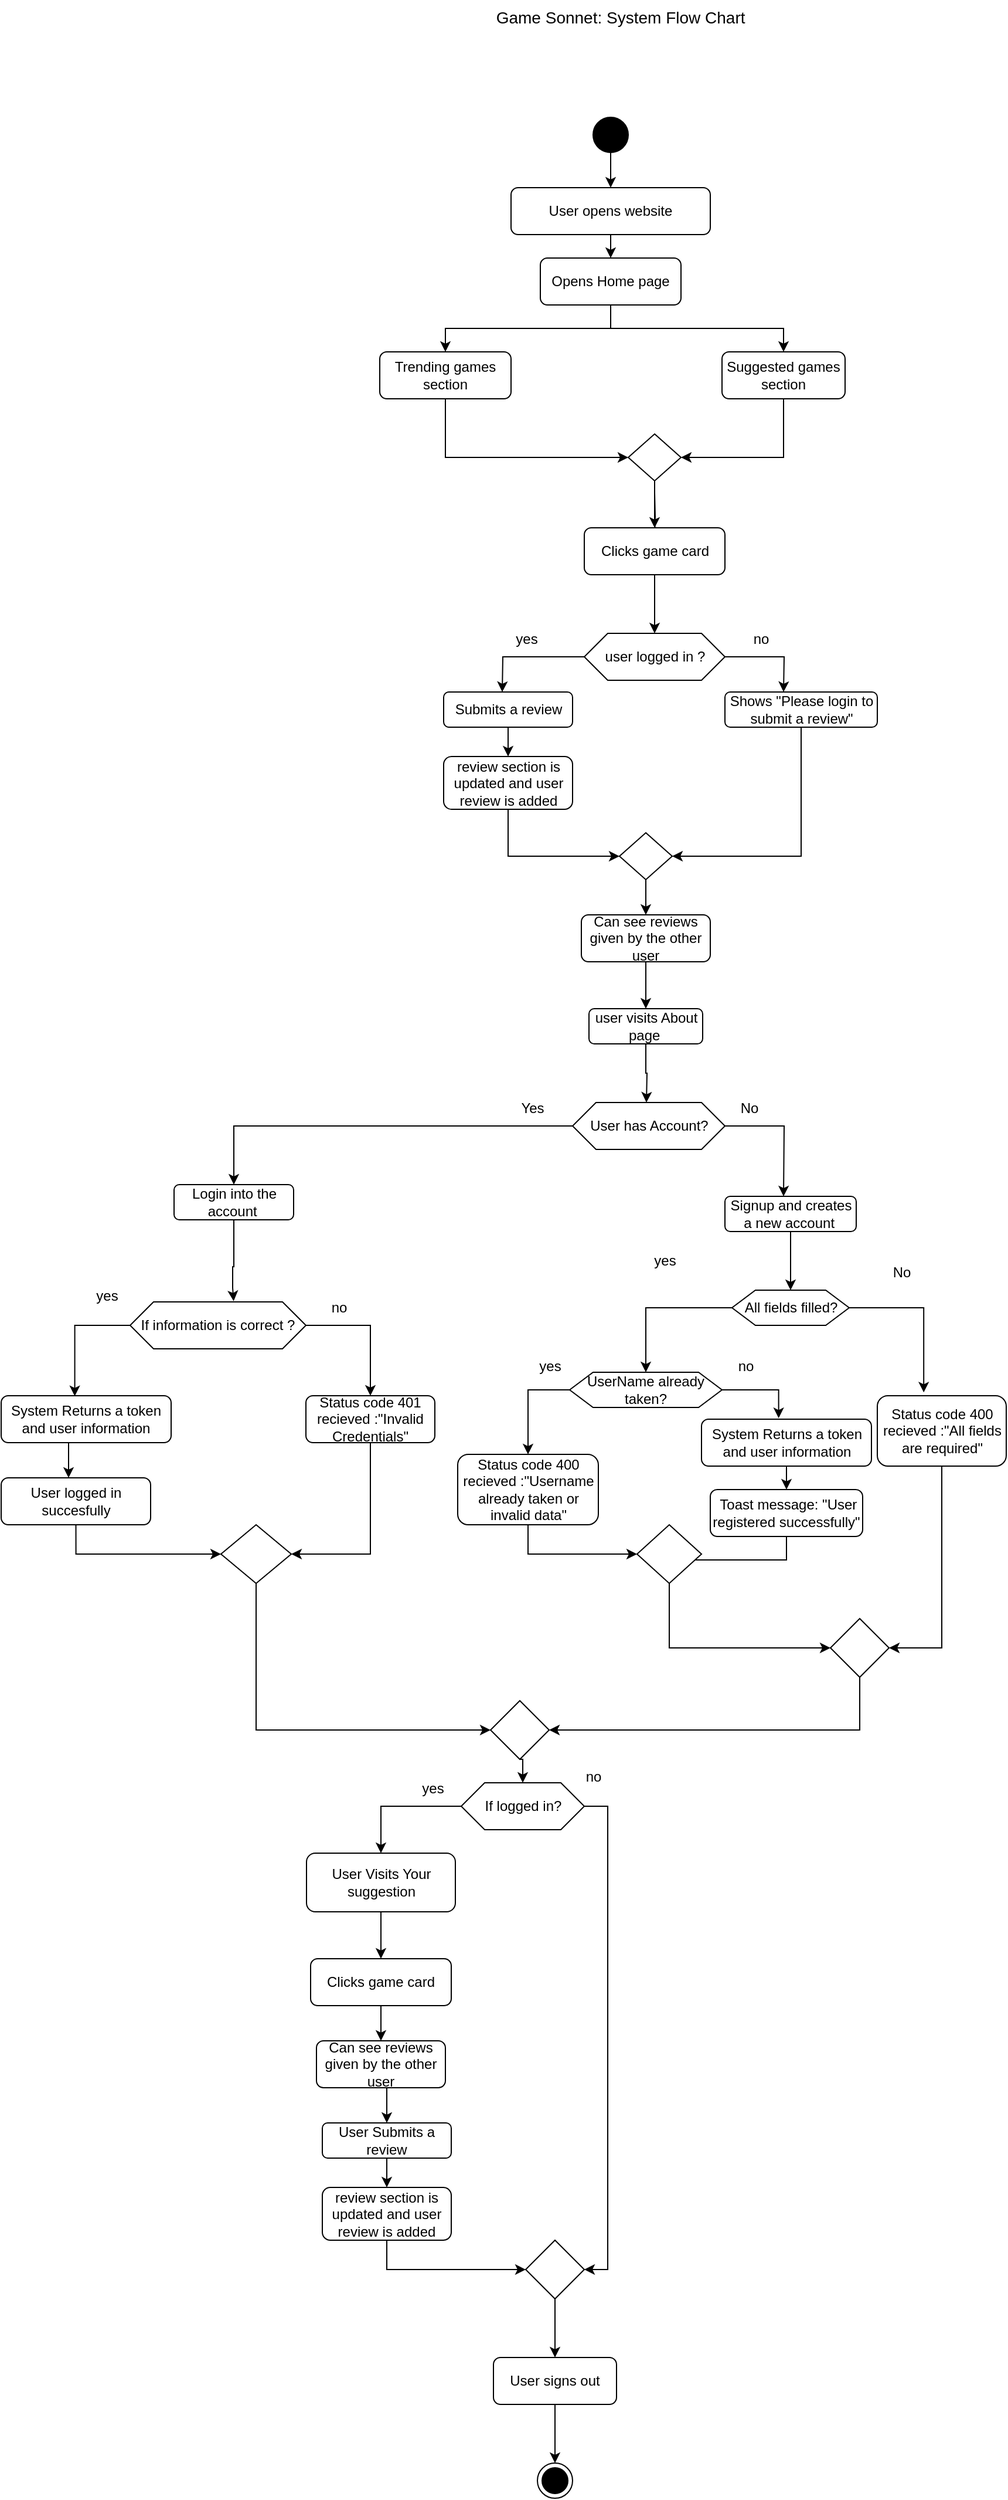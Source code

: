 <mxfile version="28.2.5">
  <diagram name="Page-1" id="YIVfYCuX3nG443W60Bfi">
    <mxGraphModel dx="2592" dy="2413" grid="1" gridSize="10" guides="1" tooltips="1" connect="1" arrows="1" fold="1" page="1" pageScale="1" pageWidth="850" pageHeight="1100" math="0" shadow="0">
      <root>
        <mxCell id="0" />
        <mxCell id="1" parent="0" />
        <mxCell id="9YcQXJ6EILleV2BxyY4R-4" style="edgeStyle=orthogonalEdgeStyle;rounded=0;orthogonalLoop=1;jettySize=auto;html=1;exitX=0.5;exitY=1;exitDx=0;exitDy=0;entryX=0.5;entryY=0;entryDx=0;entryDy=0;" parent="1" source="9YcQXJ6EILleV2BxyY4R-1" target="9YcQXJ6EILleV2BxyY4R-3" edge="1">
          <mxGeometry relative="1" as="geometry" />
        </mxCell>
        <mxCell id="9YcQXJ6EILleV2BxyY4R-1" value="" style="ellipse;fillColor=strokeColor;html=1;" parent="1" vertex="1">
          <mxGeometry x="395" width="30" height="30" as="geometry" />
        </mxCell>
        <mxCell id="9YcQXJ6EILleV2BxyY4R-6" style="edgeStyle=orthogonalEdgeStyle;rounded=0;orthogonalLoop=1;jettySize=auto;html=1;exitX=0.5;exitY=1;exitDx=0;exitDy=0;entryX=0.5;entryY=0;entryDx=0;entryDy=0;" parent="1" source="9YcQXJ6EILleV2BxyY4R-3" target="9YcQXJ6EILleV2BxyY4R-5" edge="1">
          <mxGeometry relative="1" as="geometry" />
        </mxCell>
        <mxCell id="9YcQXJ6EILleV2BxyY4R-3" value="User opens website" style="rounded=1;whiteSpace=wrap;html=1;" parent="1" vertex="1">
          <mxGeometry x="325" y="60" width="170" height="40" as="geometry" />
        </mxCell>
        <mxCell id="9YcQXJ6EILleV2BxyY4R-7" style="edgeStyle=orthogonalEdgeStyle;rounded=0;orthogonalLoop=1;jettySize=auto;html=1;exitX=0.5;exitY=1;exitDx=0;exitDy=0;" parent="1" edge="1">
          <mxGeometry relative="1" as="geometry">
            <mxPoint x="447.5" y="360" as="targetPoint" />
            <mxPoint x="447.5" y="320" as="sourcePoint" />
          </mxGeometry>
        </mxCell>
        <mxCell id="9YcQXJ6EILleV2BxyY4R-10" value="" style="edgeStyle=orthogonalEdgeStyle;rounded=0;orthogonalLoop=1;jettySize=auto;html=1;exitX=0.5;exitY=1;exitDx=0;exitDy=0;" parent="1" source="8ME3EMUmGKI_mtFRvChT-95" target="9YcQXJ6EILleV2BxyY4R-9" edge="1">
          <mxGeometry relative="1" as="geometry">
            <mxPoint x="447.5" y="320" as="sourcePoint" />
          </mxGeometry>
        </mxCell>
        <mxCell id="8ME3EMUmGKI_mtFRvChT-93" style="edgeStyle=orthogonalEdgeStyle;rounded=0;orthogonalLoop=1;jettySize=auto;html=1;exitX=0.5;exitY=1;exitDx=0;exitDy=0;entryX=0.5;entryY=0;entryDx=0;entryDy=0;" edge="1" parent="1" source="9YcQXJ6EILleV2BxyY4R-5" target="8ME3EMUmGKI_mtFRvChT-91">
          <mxGeometry relative="1" as="geometry" />
        </mxCell>
        <mxCell id="8ME3EMUmGKI_mtFRvChT-94" style="edgeStyle=orthogonalEdgeStyle;rounded=0;orthogonalLoop=1;jettySize=auto;html=1;exitX=0.5;exitY=1;exitDx=0;exitDy=0;" edge="1" parent="1" source="9YcQXJ6EILleV2BxyY4R-5" target="8ME3EMUmGKI_mtFRvChT-92">
          <mxGeometry relative="1" as="geometry" />
        </mxCell>
        <mxCell id="9YcQXJ6EILleV2BxyY4R-5" value="Opens Home page" style="rounded=1;whiteSpace=wrap;html=1;" parent="1" vertex="1">
          <mxGeometry x="350" y="120" width="120" height="40" as="geometry" />
        </mxCell>
        <mxCell id="9YcQXJ6EILleV2BxyY4R-12" style="edgeStyle=orthogonalEdgeStyle;rounded=0;orthogonalLoop=1;jettySize=auto;html=1;exitX=1;exitY=0.5;exitDx=0;exitDy=0;" parent="1" source="9YcQXJ6EILleV2BxyY4R-8" edge="1">
          <mxGeometry relative="1" as="geometry">
            <mxPoint x="557.5" y="490" as="targetPoint" />
          </mxGeometry>
        </mxCell>
        <mxCell id="9YcQXJ6EILleV2BxyY4R-14" style="edgeStyle=orthogonalEdgeStyle;rounded=0;orthogonalLoop=1;jettySize=auto;html=1;exitX=0;exitY=0.5;exitDx=0;exitDy=0;" parent="1" source="9YcQXJ6EILleV2BxyY4R-8" edge="1">
          <mxGeometry relative="1" as="geometry">
            <mxPoint x="317.5" y="490" as="targetPoint" />
          </mxGeometry>
        </mxCell>
        <mxCell id="9YcQXJ6EILleV2BxyY4R-8" value="user logged in ?" style="shape=hexagon;perimeter=hexagonPerimeter2;whiteSpace=wrap;html=1;fixedSize=1;" parent="1" vertex="1">
          <mxGeometry x="387.5" y="440" width="120" height="40" as="geometry" />
        </mxCell>
        <mxCell id="9YcQXJ6EILleV2BxyY4R-11" style="edgeStyle=orthogonalEdgeStyle;rounded=0;orthogonalLoop=1;jettySize=auto;html=1;exitX=0.5;exitY=1;exitDx=0;exitDy=0;entryX=0.5;entryY=0;entryDx=0;entryDy=0;" parent="1" source="9YcQXJ6EILleV2BxyY4R-9" target="9YcQXJ6EILleV2BxyY4R-8" edge="1">
          <mxGeometry relative="1" as="geometry" />
        </mxCell>
        <mxCell id="9YcQXJ6EILleV2BxyY4R-9" value="Clicks game card" style="rounded=1;whiteSpace=wrap;html=1;" parent="1" vertex="1">
          <mxGeometry x="387.5" y="350" width="120" height="40" as="geometry" />
        </mxCell>
        <mxCell id="9YcQXJ6EILleV2BxyY4R-13" value="no" style="text;html=1;align=center;verticalAlign=middle;resizable=0;points=[];autosize=1;strokeColor=none;fillColor=none;" parent="1" vertex="1">
          <mxGeometry x="517.5" y="430" width="40" height="30" as="geometry" />
        </mxCell>
        <mxCell id="9YcQXJ6EILleV2BxyY4R-15" value="yes" style="text;html=1;align=center;verticalAlign=middle;resizable=0;points=[];autosize=1;strokeColor=none;fillColor=none;" parent="1" vertex="1">
          <mxGeometry x="317.5" y="430" width="40" height="30" as="geometry" />
        </mxCell>
        <mxCell id="8ME3EMUmGKI_mtFRvChT-4" style="edgeStyle=orthogonalEdgeStyle;rounded=0;orthogonalLoop=1;jettySize=auto;html=1;exitX=0.5;exitY=1;exitDx=0;exitDy=0;entryX=0.5;entryY=0;entryDx=0;entryDy=0;" edge="1" parent="1" source="9YcQXJ6EILleV2BxyY4R-16" target="8ME3EMUmGKI_mtFRvChT-3">
          <mxGeometry relative="1" as="geometry" />
        </mxCell>
        <mxCell id="9YcQXJ6EILleV2BxyY4R-16" value="Submits a review" style="rounded=1;whiteSpace=wrap;html=1;" parent="1" vertex="1">
          <mxGeometry x="267.5" y="490" width="110" height="30" as="geometry" />
        </mxCell>
        <mxCell id="8ME3EMUmGKI_mtFRvChT-5" style="edgeStyle=orthogonalEdgeStyle;rounded=0;orthogonalLoop=1;jettySize=auto;html=1;exitX=0.5;exitY=1;exitDx=0;exitDy=0;entryX=1;entryY=0.5;entryDx=0;entryDy=0;" edge="1" parent="1" source="8ME3EMUmGKI_mtFRvChT-1" target="8ME3EMUmGKI_mtFRvChT-6">
          <mxGeometry relative="1" as="geometry">
            <mxPoint x="572.5" y="600" as="targetPoint" />
          </mxGeometry>
        </mxCell>
        <mxCell id="8ME3EMUmGKI_mtFRvChT-1" value="Shows &quot;Please login to submit a review&quot;" style="rounded=1;whiteSpace=wrap;html=1;" vertex="1" parent="1">
          <mxGeometry x="507.5" y="490" width="130" height="30" as="geometry" />
        </mxCell>
        <mxCell id="8ME3EMUmGKI_mtFRvChT-11" style="edgeStyle=orthogonalEdgeStyle;rounded=0;orthogonalLoop=1;jettySize=auto;html=1;exitX=0.5;exitY=1;exitDx=0;exitDy=0;entryX=0.5;entryY=0;entryDx=0;entryDy=0;" edge="1" parent="1" source="8ME3EMUmGKI_mtFRvChT-2" target="8ME3EMUmGKI_mtFRvChT-9">
          <mxGeometry relative="1" as="geometry" />
        </mxCell>
        <mxCell id="8ME3EMUmGKI_mtFRvChT-2" value="Can see reviews given by the other user" style="rounded=1;whiteSpace=wrap;html=1;" vertex="1" parent="1">
          <mxGeometry x="385" y="680" width="110" height="40" as="geometry" />
        </mxCell>
        <mxCell id="8ME3EMUmGKI_mtFRvChT-7" style="edgeStyle=orthogonalEdgeStyle;rounded=0;orthogonalLoop=1;jettySize=auto;html=1;exitX=0.5;exitY=1;exitDx=0;exitDy=0;entryX=0;entryY=0.5;entryDx=0;entryDy=0;" edge="1" parent="1" source="8ME3EMUmGKI_mtFRvChT-3" target="8ME3EMUmGKI_mtFRvChT-6">
          <mxGeometry relative="1" as="geometry" />
        </mxCell>
        <mxCell id="8ME3EMUmGKI_mtFRvChT-3" value="review section is updated and user review is added" style="rounded=1;whiteSpace=wrap;html=1;" vertex="1" parent="1">
          <mxGeometry x="267.5" y="545" width="110" height="45" as="geometry" />
        </mxCell>
        <mxCell id="8ME3EMUmGKI_mtFRvChT-8" style="edgeStyle=orthogonalEdgeStyle;rounded=0;orthogonalLoop=1;jettySize=auto;html=1;exitX=0.5;exitY=1;exitDx=0;exitDy=0;entryX=0.5;entryY=0;entryDx=0;entryDy=0;" edge="1" parent="1" source="8ME3EMUmGKI_mtFRvChT-6" target="8ME3EMUmGKI_mtFRvChT-2">
          <mxGeometry relative="1" as="geometry" />
        </mxCell>
        <mxCell id="8ME3EMUmGKI_mtFRvChT-6" value="" style="rhombus;whiteSpace=wrap;html=1;" vertex="1" parent="1">
          <mxGeometry x="417.5" y="610" width="45" height="40" as="geometry" />
        </mxCell>
        <mxCell id="8ME3EMUmGKI_mtFRvChT-13" style="edgeStyle=orthogonalEdgeStyle;rounded=0;orthogonalLoop=1;jettySize=auto;html=1;exitX=0.5;exitY=1;exitDx=0;exitDy=0;" edge="1" parent="1" source="8ME3EMUmGKI_mtFRvChT-9">
          <mxGeometry relative="1" as="geometry">
            <mxPoint x="440.5" y="840" as="targetPoint" />
          </mxGeometry>
        </mxCell>
        <mxCell id="8ME3EMUmGKI_mtFRvChT-9" value="user visits About page&amp;nbsp;" style="rounded=1;whiteSpace=wrap;html=1;" vertex="1" parent="1">
          <mxGeometry x="391.5" y="760" width="97" height="30" as="geometry" />
        </mxCell>
        <mxCell id="8ME3EMUmGKI_mtFRvChT-15" style="edgeStyle=orthogonalEdgeStyle;rounded=0;orthogonalLoop=1;jettySize=auto;html=1;exitX=1;exitY=0.5;exitDx=0;exitDy=0;" edge="1" parent="1" source="8ME3EMUmGKI_mtFRvChT-14">
          <mxGeometry relative="1" as="geometry">
            <mxPoint x="557.5" y="920" as="targetPoint" />
          </mxGeometry>
        </mxCell>
        <mxCell id="8ME3EMUmGKI_mtFRvChT-16" style="edgeStyle=orthogonalEdgeStyle;rounded=0;orthogonalLoop=1;jettySize=auto;html=1;exitX=0;exitY=0.5;exitDx=0;exitDy=0;entryX=0.5;entryY=0;entryDx=0;entryDy=0;" edge="1" parent="1" source="8ME3EMUmGKI_mtFRvChT-14" target="8ME3EMUmGKI_mtFRvChT-17">
          <mxGeometry relative="1" as="geometry">
            <mxPoint x="317.5" y="920" as="targetPoint" />
          </mxGeometry>
        </mxCell>
        <mxCell id="8ME3EMUmGKI_mtFRvChT-14" value="User has Account?" style="shape=hexagon;perimeter=hexagonPerimeter2;whiteSpace=wrap;html=1;fixedSize=1;" vertex="1" parent="1">
          <mxGeometry x="377.5" y="840" width="130" height="40" as="geometry" />
        </mxCell>
        <mxCell id="8ME3EMUmGKI_mtFRvChT-17" value="Login into the account&amp;nbsp;" style="rounded=1;whiteSpace=wrap;html=1;" vertex="1" parent="1">
          <mxGeometry x="37.5" y="910" width="102" height="30" as="geometry" />
        </mxCell>
        <mxCell id="8ME3EMUmGKI_mtFRvChT-31" style="edgeStyle=orthogonalEdgeStyle;rounded=0;orthogonalLoop=1;jettySize=auto;html=1;exitX=0.5;exitY=1;exitDx=0;exitDy=0;entryX=0.5;entryY=0;entryDx=0;entryDy=0;" edge="1" parent="1" source="8ME3EMUmGKI_mtFRvChT-18" target="8ME3EMUmGKI_mtFRvChT-30">
          <mxGeometry relative="1" as="geometry" />
        </mxCell>
        <mxCell id="8ME3EMUmGKI_mtFRvChT-18" value="Signup and creates a new account&amp;nbsp;" style="rounded=1;whiteSpace=wrap;html=1;" vertex="1" parent="1">
          <mxGeometry x="507.5" y="920" width="112" height="30" as="geometry" />
        </mxCell>
        <mxCell id="8ME3EMUmGKI_mtFRvChT-19" value="&lt;font style=&quot;font-size: 14px;&quot;&gt;Game Sonnet: System Flow Chart&amp;nbsp;&lt;/font&gt;" style="text;html=1;align=center;verticalAlign=middle;resizable=0;points=[];autosize=1;strokeColor=none;fillColor=none;" vertex="1" parent="1">
          <mxGeometry x="300" y="-100" width="240" height="30" as="geometry" />
        </mxCell>
        <mxCell id="8ME3EMUmGKI_mtFRvChT-20" value="Yes" style="text;html=1;align=center;verticalAlign=middle;resizable=0;points=[];autosize=1;strokeColor=none;fillColor=none;" vertex="1" parent="1">
          <mxGeometry x="322.5" y="830" width="40" height="30" as="geometry" />
        </mxCell>
        <mxCell id="8ME3EMUmGKI_mtFRvChT-21" value="No" style="text;html=1;align=center;verticalAlign=middle;resizable=0;points=[];autosize=1;strokeColor=none;fillColor=none;" vertex="1" parent="1">
          <mxGeometry x="507.5" y="830" width="40" height="30" as="geometry" />
        </mxCell>
        <mxCell id="8ME3EMUmGKI_mtFRvChT-51" style="edgeStyle=orthogonalEdgeStyle;rounded=0;orthogonalLoop=1;jettySize=auto;html=1;exitX=0.5;exitY=1;exitDx=0;exitDy=0;" edge="1" parent="1">
          <mxGeometry relative="1" as="geometry">
            <mxPoint x="-52.5" y="1160" as="targetPoint" />
            <mxPoint x="-50" y="1130" as="sourcePoint" />
            <Array as="points">
              <mxPoint x="-52.5" y="1130" />
            </Array>
          </mxGeometry>
        </mxCell>
        <mxCell id="8ME3EMUmGKI_mtFRvChT-27" style="edgeStyle=orthogonalEdgeStyle;rounded=0;orthogonalLoop=1;jettySize=auto;html=1;exitX=1;exitY=0.5;exitDx=0;exitDy=0;entryX=0.5;entryY=0;entryDx=0;entryDy=0;" edge="1" parent="1" source="8ME3EMUmGKI_mtFRvChT-26" target="8ME3EMUmGKI_mtFRvChT-47">
          <mxGeometry relative="1" as="geometry">
            <mxPoint x="227.5" y="1080" as="targetPoint" />
            <Array as="points">
              <mxPoint x="205.5" y="1030" />
            </Array>
          </mxGeometry>
        </mxCell>
        <mxCell id="8ME3EMUmGKI_mtFRvChT-28" style="edgeStyle=orthogonalEdgeStyle;rounded=0;orthogonalLoop=1;jettySize=auto;html=1;exitX=0;exitY=0.5;exitDx=0;exitDy=0;entryX=0.433;entryY=0.009;entryDx=0;entryDy=0;entryPerimeter=0;" edge="1" parent="1" source="8ME3EMUmGKI_mtFRvChT-26" target="8ME3EMUmGKI_mtFRvChT-64">
          <mxGeometry relative="1" as="geometry">
            <mxPoint x="-50.029" y="1090" as="targetPoint" />
          </mxGeometry>
        </mxCell>
        <mxCell id="8ME3EMUmGKI_mtFRvChT-26" value="If information is correct ?" style="shape=hexagon;perimeter=hexagonPerimeter2;whiteSpace=wrap;html=1;fixedSize=1;" vertex="1" parent="1">
          <mxGeometry y="1010" width="150" height="40" as="geometry" />
        </mxCell>
        <mxCell id="8ME3EMUmGKI_mtFRvChT-33" style="edgeStyle=orthogonalEdgeStyle;rounded=0;orthogonalLoop=1;jettySize=auto;html=1;exitX=0;exitY=0.5;exitDx=0;exitDy=0;entryX=0.5;entryY=0;entryDx=0;entryDy=0;" edge="1" parent="1" source="8ME3EMUmGKI_mtFRvChT-30" target="8ME3EMUmGKI_mtFRvChT-34">
          <mxGeometry relative="1" as="geometry">
            <mxPoint x="427.5" y="1090" as="targetPoint" />
          </mxGeometry>
        </mxCell>
        <mxCell id="8ME3EMUmGKI_mtFRvChT-35" style="edgeStyle=orthogonalEdgeStyle;rounded=0;orthogonalLoop=1;jettySize=auto;html=1;exitX=1;exitY=0.5;exitDx=0;exitDy=0;entryX=0.36;entryY=-0.047;entryDx=0;entryDy=0;entryPerimeter=0;" edge="1" parent="1" source="8ME3EMUmGKI_mtFRvChT-30" target="8ME3EMUmGKI_mtFRvChT-32">
          <mxGeometry relative="1" as="geometry" />
        </mxCell>
        <mxCell id="8ME3EMUmGKI_mtFRvChT-30" value="All fields filled?" style="shape=hexagon;perimeter=hexagonPerimeter2;whiteSpace=wrap;html=1;fixedSize=1;" vertex="1" parent="1">
          <mxGeometry x="513.5" y="1000" width="100" height="30" as="geometry" />
        </mxCell>
        <mxCell id="8ME3EMUmGKI_mtFRvChT-61" style="edgeStyle=orthogonalEdgeStyle;rounded=0;orthogonalLoop=1;jettySize=auto;html=1;exitX=0.5;exitY=1;exitDx=0;exitDy=0;entryX=1;entryY=0.5;entryDx=0;entryDy=0;" edge="1" parent="1" source="8ME3EMUmGKI_mtFRvChT-32" target="8ME3EMUmGKI_mtFRvChT-59">
          <mxGeometry relative="1" as="geometry" />
        </mxCell>
        <mxCell id="8ME3EMUmGKI_mtFRvChT-32" value="Status code 400 recieved :&quot;All fields are required&quot;" style="rounded=1;whiteSpace=wrap;html=1;" vertex="1" parent="1">
          <mxGeometry x="637.5" y="1090" width="110" height="60" as="geometry" />
        </mxCell>
        <mxCell id="8ME3EMUmGKI_mtFRvChT-37" style="edgeStyle=orthogonalEdgeStyle;rounded=0;orthogonalLoop=1;jettySize=auto;html=1;exitX=1;exitY=0.5;exitDx=0;exitDy=0;entryX=0.454;entryY=-0.021;entryDx=0;entryDy=0;entryPerimeter=0;" edge="1" parent="1" source="8ME3EMUmGKI_mtFRvChT-34" target="8ME3EMUmGKI_mtFRvChT-65">
          <mxGeometry relative="1" as="geometry">
            <mxPoint x="554.5" y="1110" as="targetPoint" />
          </mxGeometry>
        </mxCell>
        <mxCell id="8ME3EMUmGKI_mtFRvChT-40" style="edgeStyle=orthogonalEdgeStyle;rounded=0;orthogonalLoop=1;jettySize=auto;html=1;exitX=0;exitY=0.5;exitDx=0;exitDy=0;entryX=0.5;entryY=0;entryDx=0;entryDy=0;" edge="1" parent="1" source="8ME3EMUmGKI_mtFRvChT-34" target="8ME3EMUmGKI_mtFRvChT-39">
          <mxGeometry relative="1" as="geometry" />
        </mxCell>
        <mxCell id="8ME3EMUmGKI_mtFRvChT-34" value="UserName already taken?" style="shape=hexagon;perimeter=hexagonPerimeter2;whiteSpace=wrap;html=1;fixedSize=1;" vertex="1" parent="1">
          <mxGeometry x="375" y="1070" width="130" height="30" as="geometry" />
        </mxCell>
        <mxCell id="8ME3EMUmGKI_mtFRvChT-57" style="edgeStyle=orthogonalEdgeStyle;rounded=0;orthogonalLoop=1;jettySize=auto;html=1;exitX=0.5;exitY=1;exitDx=0;exitDy=0;entryX=1;entryY=0.5;entryDx=0;entryDy=0;" edge="1" parent="1" source="8ME3EMUmGKI_mtFRvChT-36" target="8ME3EMUmGKI_mtFRvChT-56">
          <mxGeometry relative="1" as="geometry" />
        </mxCell>
        <mxCell id="8ME3EMUmGKI_mtFRvChT-36" value="&amp;nbsp;Toast message: &quot;User registered successfully&quot;" style="rounded=1;whiteSpace=wrap;html=1;" vertex="1" parent="1">
          <mxGeometry x="495" y="1170" width="130" height="40" as="geometry" />
        </mxCell>
        <mxCell id="8ME3EMUmGKI_mtFRvChT-38" value="no" style="text;html=1;align=center;verticalAlign=middle;resizable=0;points=[];autosize=1;strokeColor=none;fillColor=none;" vertex="1" parent="1">
          <mxGeometry x="505" y="1050" width="40" height="30" as="geometry" />
        </mxCell>
        <mxCell id="8ME3EMUmGKI_mtFRvChT-58" style="edgeStyle=orthogonalEdgeStyle;rounded=0;orthogonalLoop=1;jettySize=auto;html=1;exitX=0.5;exitY=1;exitDx=0;exitDy=0;entryX=0;entryY=0.5;entryDx=0;entryDy=0;" edge="1" parent="1" source="8ME3EMUmGKI_mtFRvChT-39" target="8ME3EMUmGKI_mtFRvChT-56">
          <mxGeometry relative="1" as="geometry" />
        </mxCell>
        <mxCell id="8ME3EMUmGKI_mtFRvChT-39" value="Status code 400 recieved :&quot;Username already taken or invalid data&quot;" style="rounded=1;whiteSpace=wrap;html=1;" vertex="1" parent="1">
          <mxGeometry x="279.5" y="1140" width="120" height="60" as="geometry" />
        </mxCell>
        <mxCell id="8ME3EMUmGKI_mtFRvChT-42" value="yes" style="text;html=1;align=center;verticalAlign=middle;resizable=0;points=[];autosize=1;strokeColor=none;fillColor=none;" vertex="1" parent="1">
          <mxGeometry x="337.5" y="1050" width="40" height="30" as="geometry" />
        </mxCell>
        <mxCell id="8ME3EMUmGKI_mtFRvChT-43" value="No" style="text;html=1;align=center;verticalAlign=middle;resizable=0;points=[];autosize=1;strokeColor=none;fillColor=none;" vertex="1" parent="1">
          <mxGeometry x="637.5" y="970" width="40" height="30" as="geometry" />
        </mxCell>
        <mxCell id="8ME3EMUmGKI_mtFRvChT-44" value="yes" style="text;html=1;align=center;verticalAlign=middle;resizable=0;points=[];autosize=1;strokeColor=none;fillColor=none;" vertex="1" parent="1">
          <mxGeometry x="435.5" y="960" width="40" height="30" as="geometry" />
        </mxCell>
        <mxCell id="8ME3EMUmGKI_mtFRvChT-55" style="edgeStyle=orthogonalEdgeStyle;rounded=0;orthogonalLoop=1;jettySize=auto;html=1;exitX=0.5;exitY=1;exitDx=0;exitDy=0;entryX=1;entryY=0.5;entryDx=0;entryDy=0;" edge="1" parent="1" source="8ME3EMUmGKI_mtFRvChT-47" target="8ME3EMUmGKI_mtFRvChT-53">
          <mxGeometry relative="1" as="geometry" />
        </mxCell>
        <mxCell id="8ME3EMUmGKI_mtFRvChT-47" value="Status code 401 recieved :&quot;Invalid Credentials&quot;" style="rounded=1;whiteSpace=wrap;html=1;" vertex="1" parent="1">
          <mxGeometry x="150" y="1090" width="110" height="40" as="geometry" />
        </mxCell>
        <mxCell id="8ME3EMUmGKI_mtFRvChT-48" value="yes" style="text;html=1;align=center;verticalAlign=middle;resizable=0;points=[];autosize=1;strokeColor=none;fillColor=none;" vertex="1" parent="1">
          <mxGeometry x="-40" y="990" width="40" height="30" as="geometry" />
        </mxCell>
        <mxCell id="8ME3EMUmGKI_mtFRvChT-49" value="no" style="text;html=1;align=center;verticalAlign=middle;resizable=0;points=[];autosize=1;strokeColor=none;fillColor=none;" vertex="1" parent="1">
          <mxGeometry x="157.5" y="1000" width="40" height="30" as="geometry" />
        </mxCell>
        <mxCell id="8ME3EMUmGKI_mtFRvChT-50" style="edgeStyle=orthogonalEdgeStyle;rounded=0;orthogonalLoop=1;jettySize=auto;html=1;exitX=0.5;exitY=1;exitDx=0;exitDy=0;entryX=0.589;entryY=-0.016;entryDx=0;entryDy=0;entryPerimeter=0;" edge="1" parent="1" source="8ME3EMUmGKI_mtFRvChT-17" target="8ME3EMUmGKI_mtFRvChT-26">
          <mxGeometry relative="1" as="geometry">
            <Array as="points">
              <mxPoint x="88.5" y="980" />
              <mxPoint x="87.5" y="980" />
              <mxPoint x="87.5" y="998" />
              <mxPoint x="88.5" y="998" />
            </Array>
          </mxGeometry>
        </mxCell>
        <mxCell id="8ME3EMUmGKI_mtFRvChT-54" style="edgeStyle=orthogonalEdgeStyle;rounded=0;orthogonalLoop=1;jettySize=auto;html=1;exitX=0.5;exitY=1;exitDx=0;exitDy=0;" edge="1" parent="1" source="8ME3EMUmGKI_mtFRvChT-52" target="8ME3EMUmGKI_mtFRvChT-53">
          <mxGeometry relative="1" as="geometry" />
        </mxCell>
        <mxCell id="8ME3EMUmGKI_mtFRvChT-52" value="User logged in succesfully" style="rounded=1;whiteSpace=wrap;html=1;" vertex="1" parent="1">
          <mxGeometry x="-110" y="1160" width="127.5" height="40" as="geometry" />
        </mxCell>
        <mxCell id="8ME3EMUmGKI_mtFRvChT-67" style="edgeStyle=orthogonalEdgeStyle;rounded=0;orthogonalLoop=1;jettySize=auto;html=1;exitX=0.5;exitY=1;exitDx=0;exitDy=0;entryX=0;entryY=0.5;entryDx=0;entryDy=0;" edge="1" parent="1" source="8ME3EMUmGKI_mtFRvChT-53" target="8ME3EMUmGKI_mtFRvChT-68">
          <mxGeometry relative="1" as="geometry">
            <mxPoint x="167.5" y="1400" as="targetPoint" />
          </mxGeometry>
        </mxCell>
        <mxCell id="8ME3EMUmGKI_mtFRvChT-53" value="" style="rhombus;whiteSpace=wrap;html=1;" vertex="1" parent="1">
          <mxGeometry x="77.5" y="1200" width="60" height="50" as="geometry" />
        </mxCell>
        <mxCell id="8ME3EMUmGKI_mtFRvChT-60" style="edgeStyle=orthogonalEdgeStyle;rounded=0;orthogonalLoop=1;jettySize=auto;html=1;exitX=0.5;exitY=1;exitDx=0;exitDy=0;entryX=0;entryY=0.5;entryDx=0;entryDy=0;" edge="1" parent="1" source="8ME3EMUmGKI_mtFRvChT-56" target="8ME3EMUmGKI_mtFRvChT-59">
          <mxGeometry relative="1" as="geometry" />
        </mxCell>
        <mxCell id="8ME3EMUmGKI_mtFRvChT-56" value="" style="rhombus;whiteSpace=wrap;html=1;" vertex="1" parent="1">
          <mxGeometry x="432.5" y="1200" width="55" height="50" as="geometry" />
        </mxCell>
        <mxCell id="8ME3EMUmGKI_mtFRvChT-69" style="edgeStyle=orthogonalEdgeStyle;rounded=0;orthogonalLoop=1;jettySize=auto;html=1;exitX=0.5;exitY=1;exitDx=0;exitDy=0;entryX=1;entryY=0.5;entryDx=0;entryDy=0;" edge="1" parent="1" source="8ME3EMUmGKI_mtFRvChT-59" target="8ME3EMUmGKI_mtFRvChT-68">
          <mxGeometry relative="1" as="geometry" />
        </mxCell>
        <mxCell id="8ME3EMUmGKI_mtFRvChT-59" value="" style="rhombus;whiteSpace=wrap;html=1;" vertex="1" parent="1">
          <mxGeometry x="597.5" y="1280" width="50" height="50" as="geometry" />
        </mxCell>
        <mxCell id="8ME3EMUmGKI_mtFRvChT-64" value="System Returns a token and user information" style="rounded=1;whiteSpace=wrap;html=1;" vertex="1" parent="1">
          <mxGeometry x="-110" y="1090" width="145" height="40" as="geometry" />
        </mxCell>
        <mxCell id="8ME3EMUmGKI_mtFRvChT-66" style="edgeStyle=orthogonalEdgeStyle;rounded=0;orthogonalLoop=1;jettySize=auto;html=1;exitX=0.5;exitY=1;exitDx=0;exitDy=0;entryX=0.5;entryY=0;entryDx=0;entryDy=0;" edge="1" parent="1" source="8ME3EMUmGKI_mtFRvChT-65" target="8ME3EMUmGKI_mtFRvChT-36">
          <mxGeometry relative="1" as="geometry" />
        </mxCell>
        <mxCell id="8ME3EMUmGKI_mtFRvChT-65" value="System Returns a token and user information" style="rounded=1;whiteSpace=wrap;html=1;" vertex="1" parent="1">
          <mxGeometry x="487.5" y="1110" width="145" height="40" as="geometry" />
        </mxCell>
        <mxCell id="8ME3EMUmGKI_mtFRvChT-71" style="edgeStyle=orthogonalEdgeStyle;rounded=0;orthogonalLoop=1;jettySize=auto;html=1;exitX=0.5;exitY=1;exitDx=0;exitDy=0;entryX=0.5;entryY=0;entryDx=0;entryDy=0;" edge="1" parent="1" source="8ME3EMUmGKI_mtFRvChT-68" target="8ME3EMUmGKI_mtFRvChT-70">
          <mxGeometry relative="1" as="geometry" />
        </mxCell>
        <mxCell id="8ME3EMUmGKI_mtFRvChT-68" value="" style="rhombus;whiteSpace=wrap;html=1;" vertex="1" parent="1">
          <mxGeometry x="307.5" y="1350" width="50" height="50" as="geometry" />
        </mxCell>
        <mxCell id="8ME3EMUmGKI_mtFRvChT-72" style="edgeStyle=orthogonalEdgeStyle;rounded=0;orthogonalLoop=1;jettySize=auto;html=1;exitX=1;exitY=0.5;exitDx=0;exitDy=0;entryX=1;entryY=0.5;entryDx=0;entryDy=0;" edge="1" parent="1" source="8ME3EMUmGKI_mtFRvChT-70" target="8ME3EMUmGKI_mtFRvChT-86">
          <mxGeometry relative="1" as="geometry">
            <mxPoint x="437.5" y="1660" as="targetPoint" />
          </mxGeometry>
        </mxCell>
        <mxCell id="8ME3EMUmGKI_mtFRvChT-74" style="edgeStyle=orthogonalEdgeStyle;rounded=0;orthogonalLoop=1;jettySize=auto;html=1;exitX=0;exitY=0.5;exitDx=0;exitDy=0;entryX=0.5;entryY=0;entryDx=0;entryDy=0;" edge="1" parent="1" source="8ME3EMUmGKI_mtFRvChT-70" target="8ME3EMUmGKI_mtFRvChT-73">
          <mxGeometry relative="1" as="geometry" />
        </mxCell>
        <mxCell id="8ME3EMUmGKI_mtFRvChT-70" value="If logged in?" style="shape=hexagon;perimeter=hexagonPerimeter2;whiteSpace=wrap;html=1;fixedSize=1;" vertex="1" parent="1">
          <mxGeometry x="282.5" y="1420" width="105" height="40" as="geometry" />
        </mxCell>
        <mxCell id="8ME3EMUmGKI_mtFRvChT-78" style="edgeStyle=orthogonalEdgeStyle;rounded=0;orthogonalLoop=1;jettySize=auto;html=1;exitX=0.5;exitY=1;exitDx=0;exitDy=0;entryX=0.5;entryY=0;entryDx=0;entryDy=0;" edge="1" parent="1" source="8ME3EMUmGKI_mtFRvChT-73" target="8ME3EMUmGKI_mtFRvChT-77">
          <mxGeometry relative="1" as="geometry" />
        </mxCell>
        <mxCell id="8ME3EMUmGKI_mtFRvChT-73" value="User Visits Your suggestion" style="rounded=1;whiteSpace=wrap;html=1;" vertex="1" parent="1">
          <mxGeometry x="150.5" y="1480" width="127" height="50" as="geometry" />
        </mxCell>
        <mxCell id="8ME3EMUmGKI_mtFRvChT-75" value="yes" style="text;html=1;align=center;verticalAlign=middle;resizable=0;points=[];autosize=1;strokeColor=none;fillColor=none;" vertex="1" parent="1">
          <mxGeometry x="237.5" y="1410" width="40" height="30" as="geometry" />
        </mxCell>
        <mxCell id="8ME3EMUmGKI_mtFRvChT-76" value="no" style="text;html=1;align=center;verticalAlign=middle;resizable=0;points=[];autosize=1;strokeColor=none;fillColor=none;" vertex="1" parent="1">
          <mxGeometry x="375" y="1400" width="40" height="30" as="geometry" />
        </mxCell>
        <mxCell id="8ME3EMUmGKI_mtFRvChT-80" style="edgeStyle=orthogonalEdgeStyle;rounded=0;orthogonalLoop=1;jettySize=auto;html=1;exitX=0.5;exitY=1;exitDx=0;exitDy=0;entryX=0.5;entryY=0;entryDx=0;entryDy=0;" edge="1" parent="1" source="8ME3EMUmGKI_mtFRvChT-77" target="8ME3EMUmGKI_mtFRvChT-79">
          <mxGeometry relative="1" as="geometry" />
        </mxCell>
        <mxCell id="8ME3EMUmGKI_mtFRvChT-77" value="Clicks game card" style="rounded=1;whiteSpace=wrap;html=1;" vertex="1" parent="1">
          <mxGeometry x="154" y="1570" width="120" height="40" as="geometry" />
        </mxCell>
        <mxCell id="8ME3EMUmGKI_mtFRvChT-84" style="edgeStyle=orthogonalEdgeStyle;rounded=0;orthogonalLoop=1;jettySize=auto;html=1;exitX=0.5;exitY=1;exitDx=0;exitDy=0;entryX=0.5;entryY=0;entryDx=0;entryDy=0;" edge="1" parent="1" source="8ME3EMUmGKI_mtFRvChT-79" target="8ME3EMUmGKI_mtFRvChT-82">
          <mxGeometry relative="1" as="geometry" />
        </mxCell>
        <mxCell id="8ME3EMUmGKI_mtFRvChT-79" value="Can see reviews given by the other user" style="rounded=1;whiteSpace=wrap;html=1;" vertex="1" parent="1">
          <mxGeometry x="159" y="1640" width="110" height="40" as="geometry" />
        </mxCell>
        <mxCell id="8ME3EMUmGKI_mtFRvChT-81" style="edgeStyle=orthogonalEdgeStyle;rounded=0;orthogonalLoop=1;jettySize=auto;html=1;exitX=0.5;exitY=1;exitDx=0;exitDy=0;entryX=0.5;entryY=0;entryDx=0;entryDy=0;" edge="1" parent="1" source="8ME3EMUmGKI_mtFRvChT-82" target="8ME3EMUmGKI_mtFRvChT-83">
          <mxGeometry relative="1" as="geometry" />
        </mxCell>
        <mxCell id="8ME3EMUmGKI_mtFRvChT-82" value="User Submits a review" style="rounded=1;whiteSpace=wrap;html=1;" vertex="1" parent="1">
          <mxGeometry x="164" y="1710" width="110" height="30" as="geometry" />
        </mxCell>
        <mxCell id="8ME3EMUmGKI_mtFRvChT-85" style="edgeStyle=orthogonalEdgeStyle;rounded=0;orthogonalLoop=1;jettySize=auto;html=1;exitX=0.5;exitY=1;exitDx=0;exitDy=0;entryX=0;entryY=0.5;entryDx=0;entryDy=0;" edge="1" parent="1" source="8ME3EMUmGKI_mtFRvChT-83" target="8ME3EMUmGKI_mtFRvChT-86">
          <mxGeometry relative="1" as="geometry">
            <mxPoint x="327.5" y="1850" as="targetPoint" />
          </mxGeometry>
        </mxCell>
        <mxCell id="8ME3EMUmGKI_mtFRvChT-83" value="review section is updated and user review is added" style="rounded=1;whiteSpace=wrap;html=1;" vertex="1" parent="1">
          <mxGeometry x="164" y="1765" width="110" height="45" as="geometry" />
        </mxCell>
        <mxCell id="8ME3EMUmGKI_mtFRvChT-88" style="edgeStyle=orthogonalEdgeStyle;rounded=0;orthogonalLoop=1;jettySize=auto;html=1;exitX=0.5;exitY=1;exitDx=0;exitDy=0;entryX=0.5;entryY=0;entryDx=0;entryDy=0;" edge="1" parent="1" source="8ME3EMUmGKI_mtFRvChT-86" target="8ME3EMUmGKI_mtFRvChT-87">
          <mxGeometry relative="1" as="geometry" />
        </mxCell>
        <mxCell id="8ME3EMUmGKI_mtFRvChT-86" value="" style="rhombus;whiteSpace=wrap;html=1;" vertex="1" parent="1">
          <mxGeometry x="337.5" y="1810" width="50" height="50" as="geometry" />
        </mxCell>
        <mxCell id="8ME3EMUmGKI_mtFRvChT-90" style="edgeStyle=orthogonalEdgeStyle;rounded=0;orthogonalLoop=1;jettySize=auto;html=1;exitX=0.5;exitY=1;exitDx=0;exitDy=0;entryX=0.5;entryY=0;entryDx=0;entryDy=0;" edge="1" parent="1" source="8ME3EMUmGKI_mtFRvChT-87" target="8ME3EMUmGKI_mtFRvChT-89">
          <mxGeometry relative="1" as="geometry" />
        </mxCell>
        <mxCell id="8ME3EMUmGKI_mtFRvChT-87" value="User signs out" style="rounded=1;whiteSpace=wrap;html=1;" vertex="1" parent="1">
          <mxGeometry x="310" y="1910" width="105" height="40" as="geometry" />
        </mxCell>
        <mxCell id="8ME3EMUmGKI_mtFRvChT-89" value="" style="ellipse;html=1;shape=endState;fillColor=strokeColor;" vertex="1" parent="1">
          <mxGeometry x="347.5" y="2000" width="30" height="30" as="geometry" />
        </mxCell>
        <mxCell id="8ME3EMUmGKI_mtFRvChT-96" style="edgeStyle=orthogonalEdgeStyle;rounded=0;orthogonalLoop=1;jettySize=auto;html=1;exitX=0.5;exitY=1;exitDx=0;exitDy=0;entryX=0;entryY=0.5;entryDx=0;entryDy=0;" edge="1" parent="1" source="8ME3EMUmGKI_mtFRvChT-91" target="8ME3EMUmGKI_mtFRvChT-95">
          <mxGeometry relative="1" as="geometry" />
        </mxCell>
        <mxCell id="8ME3EMUmGKI_mtFRvChT-91" value="Trending games section" style="rounded=1;whiteSpace=wrap;html=1;" vertex="1" parent="1">
          <mxGeometry x="213" y="200" width="112" height="40" as="geometry" />
        </mxCell>
        <mxCell id="8ME3EMUmGKI_mtFRvChT-97" style="edgeStyle=orthogonalEdgeStyle;rounded=0;orthogonalLoop=1;jettySize=auto;html=1;exitX=0.5;exitY=1;exitDx=0;exitDy=0;entryX=1;entryY=0.5;entryDx=0;entryDy=0;" edge="1" parent="1" source="8ME3EMUmGKI_mtFRvChT-92" target="8ME3EMUmGKI_mtFRvChT-95">
          <mxGeometry relative="1" as="geometry" />
        </mxCell>
        <mxCell id="8ME3EMUmGKI_mtFRvChT-92" value="Suggested games section" style="rounded=1;whiteSpace=wrap;html=1;" vertex="1" parent="1">
          <mxGeometry x="505" y="200" width="105" height="40" as="geometry" />
        </mxCell>
        <mxCell id="8ME3EMUmGKI_mtFRvChT-95" value="" style="rhombus;whiteSpace=wrap;html=1;" vertex="1" parent="1">
          <mxGeometry x="425" y="270" width="45" height="40" as="geometry" />
        </mxCell>
      </root>
    </mxGraphModel>
  </diagram>
</mxfile>
